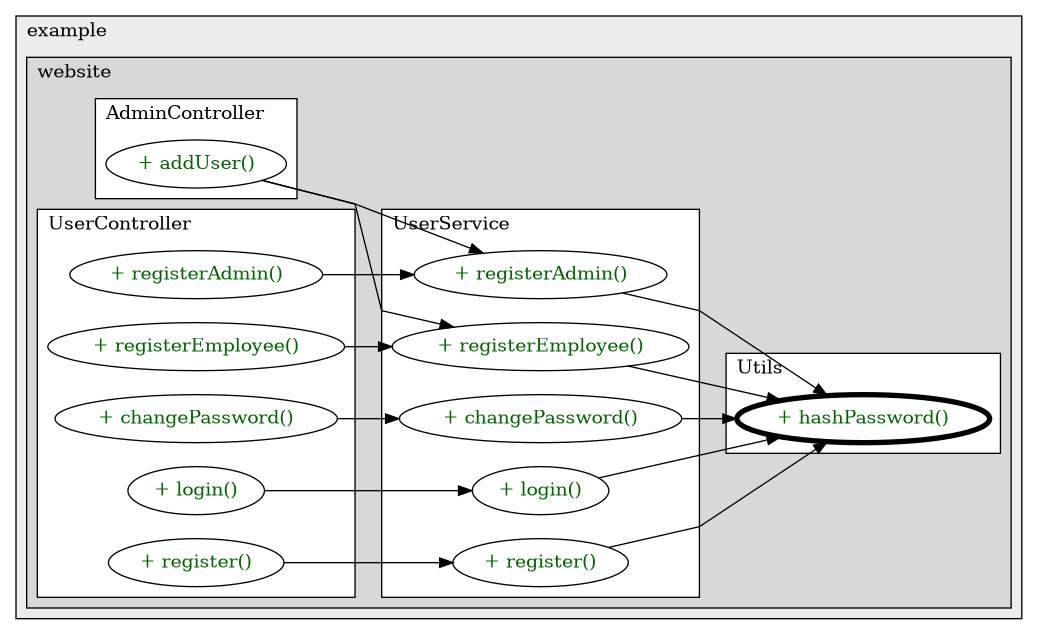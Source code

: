 @startuml

/' diagram meta data start
config=CallConfiguration;
{
  "rootMethod": "com.example.website.Utils#hashPassword(String,byte[])",
  "projectClassification": {
    "searchMode": "OpenProject", // OpenProject, AllProjects
    "includedProjects": "",
    "pathEndKeywords": "*.impl",
    "isClientPath": "",
    "isClientName": "",
    "isTestPath": "",
    "isTestName": "",
    "isMappingPath": "",
    "isMappingName": "",
    "isDataAccessPath": "",
    "isDataAccessName": "",
    "isDataStructurePath": "",
    "isDataStructureName": "",
    "isInterfaceStructuresPath": "",
    "isInterfaceStructuresName": "",
    "isEntryPointPath": "",
    "isEntryPointName": "",
    "treatFinalFieldsAsMandatory": false
  },
  "graphRestriction": {
    "classPackageExcludeFilter": "",
    "classPackageIncludeFilter": "",
    "classNameExcludeFilter": "",
    "classNameIncludeFilter": "",
    "methodNameExcludeFilter": "",
    "methodNameIncludeFilter": "",
    "removeByInheritance": "", // inheritance/annotation based filtering is done in a second step
    "removeByAnnotation": "",
    "removeByClassPackage": "", // cleanup the graph after inheritance/annotation based filtering is done
    "removeByClassName": "",
    "cutMappings": false,
    "cutEnum": true,
    "cutTests": true,
    "cutClient": true,
    "cutDataAccess": true,
    "cutInterfaceStructures": true,
    "cutDataStructures": true,
    "cutGetterAndSetter": true,
    "cutConstructors": true
  },
  "graphTraversal": {
    "forwardDepth": 3,
    "backwardDepth": 3,
    "classPackageExcludeFilter": "",
    "classPackageIncludeFilter": "",
    "classNameExcludeFilter": "",
    "classNameIncludeFilter": "",
    "methodNameExcludeFilter": "",
    "methodNameIncludeFilter": "",
    "hideMappings": false,
    "hideDataStructures": false,
    "hidePrivateMethods": true,
    "hideInterfaceCalls": true, // indirection: implementation -> interface (is hidden) -> implementation
    "onlyShowApplicationEntryPoints": false, // root node is included
    "useMethodCallsForStructureDiagram": "ForwardOnly" // ForwardOnly, BothDirections, No
  },
  "details": {
    "aggregation": "GroupByClass", // ByClass, GroupByClass, None
    "showMethodParametersTypes": false,
    "showMethodParametersNames": false,
    "showMethodReturnType": false,
    "showPackageLevels": 2,
    "showCallOrder": false,
    "edgeMode": "MethodsOnly", // TypesOnly, MethodsOnly, TypesAndMethods, MethodsAndDirectTypeUsage
    "showDetailedClassStructure": false
  },
  "rootClass": "com.example.website.Utils",
  "extensionCallbackMethod": "" // qualified.class.name#methodName - signature: public static String method(String)
}
diagram meta data end '/



digraph g {
    rankdir="LR"
    splines=polyline
    

'nodes 
subgraph cluster_1322970774 { 
   	label=example
	labeljust=l
	fillcolor="#ececec"
	style=filled
   
   subgraph cluster_1622542313 { 
   	label=website
	labeljust=l
	fillcolor="#d8d8d8"
	style=filled
   
   subgraph cluster_1584103267 { 
   	label=AdminController
	labeljust=l
	fillcolor=white
	style=filled
   
   AdminController615317920XXXaddUser1948773266[
	label="+ addUser()"
	style=filled
	fillcolor=white
	tooltip="AdminController

null"
	fontcolor=darkgreen
];
} 

subgraph cluster_1676641077 { 
   	label=UserController
	labeljust=l
	fillcolor=white
	style=filled
   
   UserController615317920XXXchangePassword515122812[
	label="+ changePassword()"
	style=filled
	fillcolor=white
	tooltip="UserController

null"
	fontcolor=darkgreen
];

UserController615317920XXXlogin73596745[
	label="+ login()"
	style=filled
	fillcolor=white
	tooltip="UserController

null"
	fontcolor=darkgreen
];

UserController615317920XXXregister1948773266[
	label="+ register()"
	style=filled
	fillcolor=white
	tooltip="UserController

null"
	fontcolor=darkgreen
];

UserController615317920XXXregisterAdmin1948773266[
	label="+ registerAdmin()"
	style=filled
	fillcolor=white
	tooltip="UserController

null"
	fontcolor=darkgreen
];

UserController615317920XXXregisterEmployee1948773266[
	label="+ registerEmployee()"
	style=filled
	fillcolor=white
	tooltip="UserController

null"
	fontcolor=darkgreen
];
} 

subgraph cluster_1937987507 { 
   	label=UserService
	labeljust=l
	fillcolor=white
	style=filled
   
   UserService1927363983XXXchangePassword924985979[
	label="+ changePassword()"
	style=filled
	fillcolor=white
	tooltip="UserService

null"
	fontcolor=darkgreen
];

UserService1927363983XXXlogin73596745[
	label="+ login()"
	style=filled
	fillcolor=white
	tooltip="UserService

null"
	fontcolor=darkgreen
];

UserService1927363983XXXregister1948773266[
	label="+ register()"
	style=filled
	fillcolor=white
	tooltip="UserService

null"
	fontcolor=darkgreen
];

UserService1927363983XXXregisterAdmin1948773266[
	label="+ registerAdmin()"
	style=filled
	fillcolor=white
	tooltip="UserService

null"
	fontcolor=darkgreen
];

UserService1927363983XXXregisterEmployee1948773266[
	label="+ registerEmployee()"
	style=filled
	fillcolor=white
	tooltip="UserService

null"
	fontcolor=darkgreen
];
} 

subgraph cluster_2004690099 { 
   	label=Utils
	labeljust=l
	fillcolor=white
	style=filled
   
   Utils1140340138XXXhashPassword1847790577[
	label="+ hashPassword()"
	style=filled
	fillcolor=white
	tooltip="Utils

null"
	penwidth=4
	fontcolor=darkgreen
];
} 
} 
} 

'edges    
AdminController615317920XXXaddUser1948773266 -> UserService1927363983XXXregisterAdmin1948773266;
AdminController615317920XXXaddUser1948773266 -> UserService1927363983XXXregisterEmployee1948773266;
UserController615317920XXXchangePassword515122812 -> UserService1927363983XXXchangePassword924985979;
UserController615317920XXXlogin73596745 -> UserService1927363983XXXlogin73596745;
UserController615317920XXXregister1948773266 -> UserService1927363983XXXregister1948773266;
UserController615317920XXXregisterAdmin1948773266 -> UserService1927363983XXXregisterAdmin1948773266;
UserController615317920XXXregisterEmployee1948773266 -> UserService1927363983XXXregisterEmployee1948773266;
UserService1927363983XXXchangePassword924985979 -> Utils1140340138XXXhashPassword1847790577;
UserService1927363983XXXlogin73596745 -> Utils1140340138XXXhashPassword1847790577;
UserService1927363983XXXregister1948773266 -> Utils1140340138XXXhashPassword1847790577;
UserService1927363983XXXregisterAdmin1948773266 -> Utils1140340138XXXhashPassword1847790577;
UserService1927363983XXXregisterEmployee1948773266 -> Utils1140340138XXXhashPassword1847790577;
    
}
@enduml